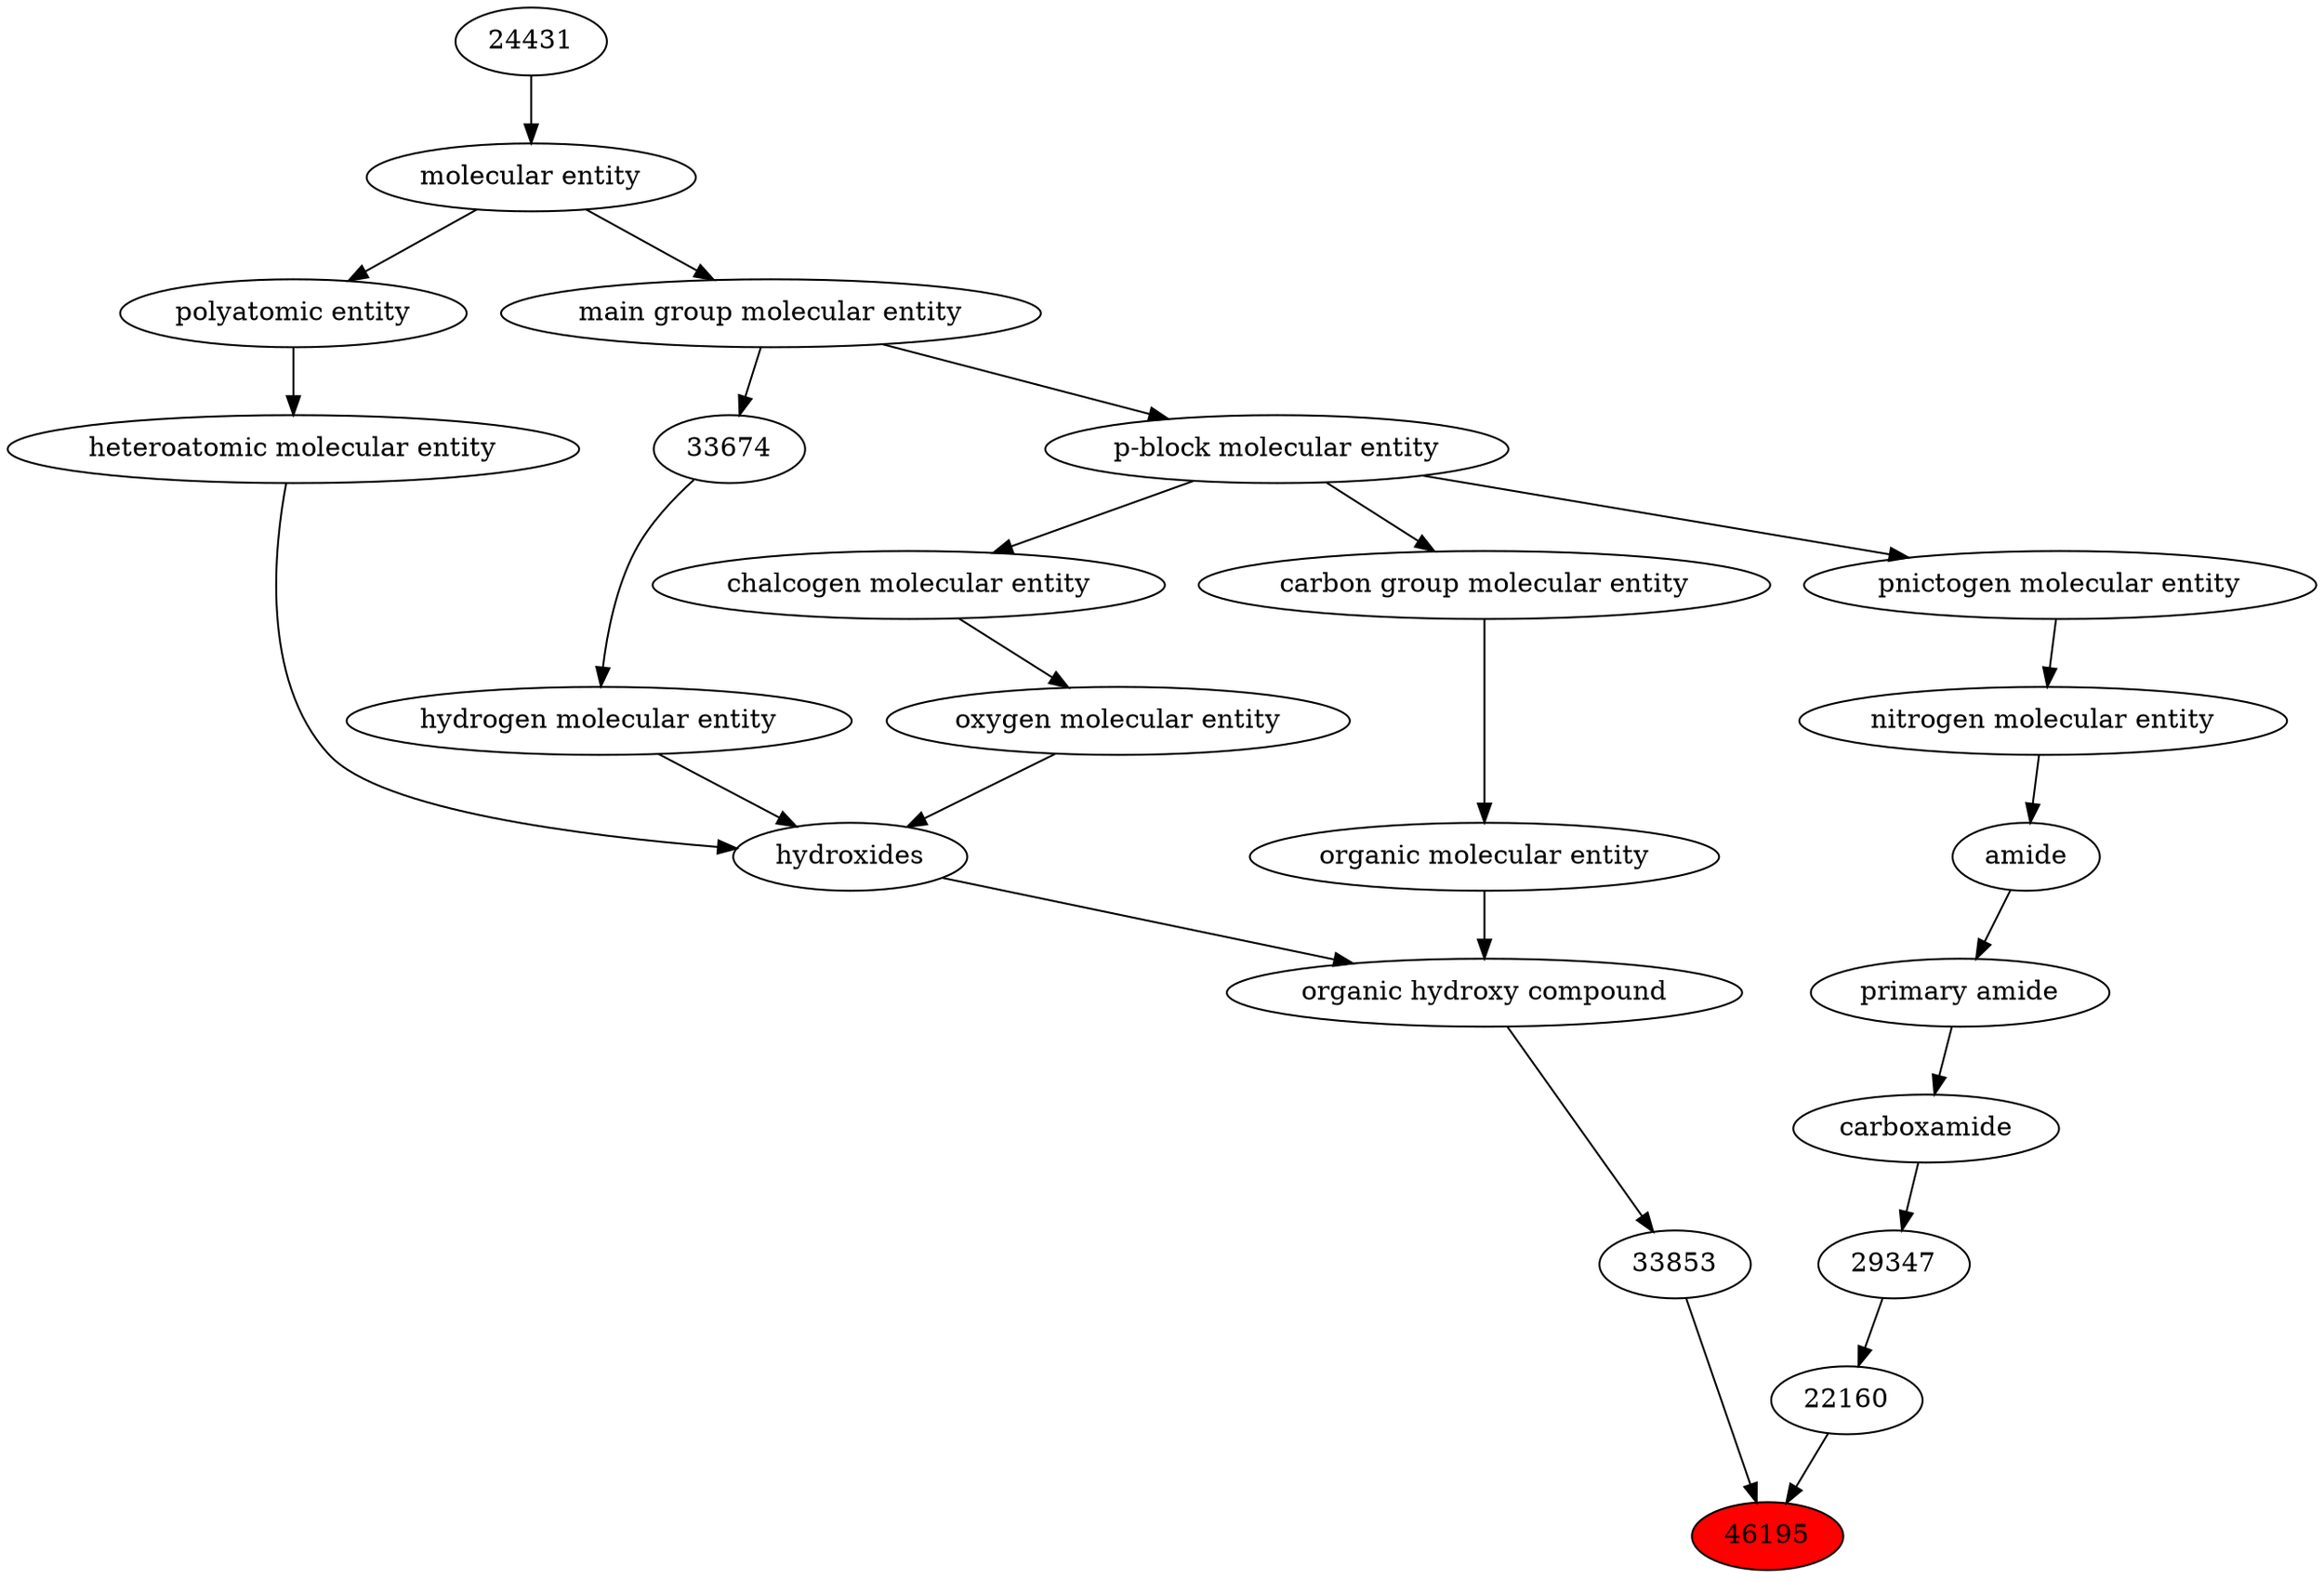 digraph tree{ 
46195 [label="46195" fillcolor=red style=filled]
33853 -> 46195
22160 -> 46195
33853 [label="33853"]
33822 -> 33853
22160 [label="22160"]
29347 -> 22160
33822 [label="organic hydroxy compound"]
24651 -> 33822
50860 -> 33822
29347 [label="29347"]
37622 -> 29347
24651 [label="hydroxides"]
25806 -> 24651
33608 -> 24651
37577 -> 24651
50860 [label="organic molecular entity"]
33582 -> 50860
37622 [label="carboxamide"]
33256 -> 37622
25806 [label="oxygen molecular entity"]
33304 -> 25806
33608 [label="hydrogen molecular entity"]
33674 -> 33608
37577 [label="heteroatomic molecular entity"]
36357 -> 37577
33582 [label="carbon group molecular entity"]
33675 -> 33582
33256 [label="primary amide"]
32988 -> 33256
33304 [label="chalcogen molecular entity"]
33675 -> 33304
33674 [label="33674"]
33579 -> 33674
36357 [label="polyatomic entity"]
23367 -> 36357
33675 [label="p-block molecular entity"]
33579 -> 33675
32988 [label="amide"]
51143 -> 32988
33579 [label="main group molecular entity"]
23367 -> 33579
23367 [label="molecular entity"]
24431 -> 23367
51143 [label="nitrogen molecular entity"]
33302 -> 51143
24431 [label="24431"]
33302 [label="pnictogen molecular entity"]
33675 -> 33302
}